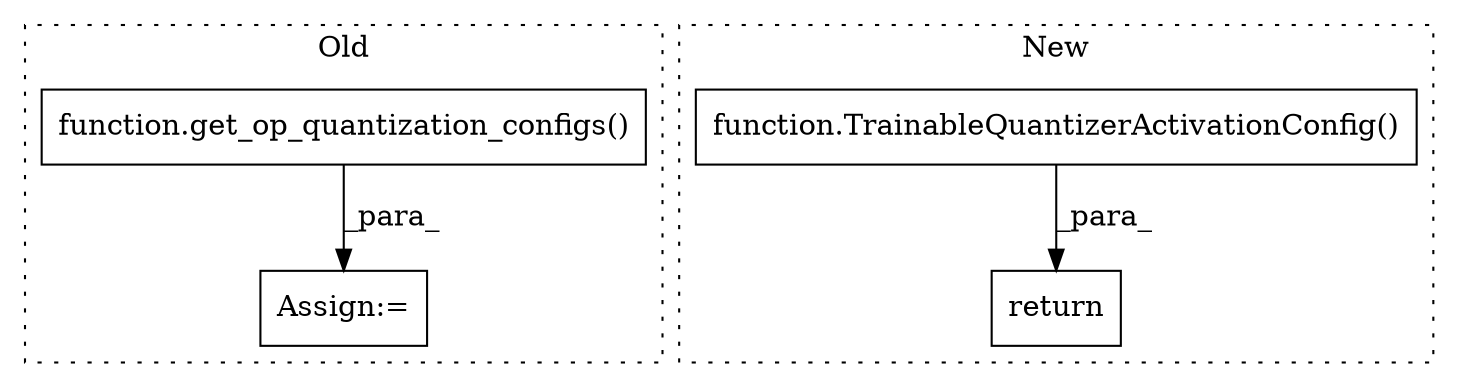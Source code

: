 digraph G {
subgraph cluster0 {
1 [label="function.get_op_quantization_configs()" a="75" s="2961" l="29" shape="box"];
3 [label="Assign:=" a="68" s="2955" l="6" shape="box"];
label = "Old";
style="dotted";
}
subgraph cluster1 {
2 [label="return" a="93" s="3279" l="7" shape="box"];
4 [label="function.TrainableQuantizerActivationConfig()" a="75" s="3286" l="403" shape="box"];
label = "New";
style="dotted";
}
1 -> 3 [label="_para_"];
4 -> 2 [label="_para_"];
}